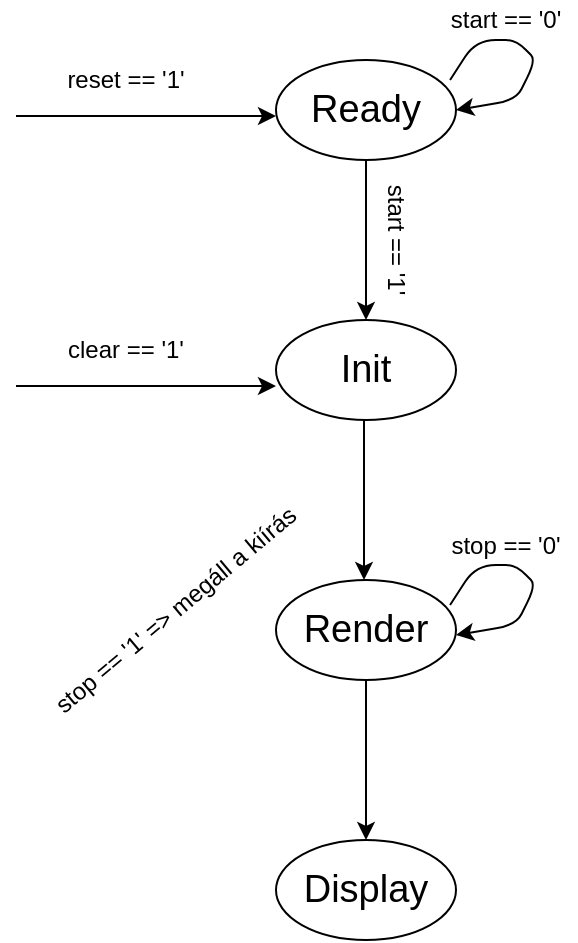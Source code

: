 <mxfile version="12.1.0" type="device" pages="1"><diagram id="BxAejCiINnSPBbR-vMhk" name="Page-1"><mxGraphModel dx="1422" dy="745" grid="1" gridSize="10" guides="1" tooltips="1" connect="1" arrows="1" fold="1" page="1" pageScale="1" pageWidth="850" pageHeight="1100" math="0" shadow="0"><root><mxCell id="0"/><mxCell id="1" parent="0"/><mxCell id="llm7Zs2EBHLkc7CMIG3Z-1" value="&lt;font style=&quot;font-size: 19px&quot;&gt;Ready&lt;/font&gt;" style="ellipse;whiteSpace=wrap;html=1;" vertex="1" parent="1"><mxGeometry x="250" y="150" width="90" height="50" as="geometry"/></mxCell><mxCell id="llm7Zs2EBHLkc7CMIG3Z-2" value="&lt;font style=&quot;font-size: 19px&quot;&gt;Init&lt;/font&gt;" style="ellipse;whiteSpace=wrap;html=1;" vertex="1" parent="1"><mxGeometry x="250" y="280" width="90" height="50" as="geometry"/></mxCell><mxCell id="llm7Zs2EBHLkc7CMIG3Z-3" value="&lt;font style=&quot;font-size: 19px&quot;&gt;Render&lt;/font&gt;" style="ellipse;whiteSpace=wrap;html=1;" vertex="1" parent="1"><mxGeometry x="250" y="410" width="90" height="50" as="geometry"/></mxCell><mxCell id="llm7Zs2EBHLkc7CMIG3Z-4" value="&lt;font style=&quot;font-size: 19px&quot;&gt;Display&lt;/font&gt;" style="ellipse;whiteSpace=wrap;html=1;" vertex="1" parent="1"><mxGeometry x="250" y="540" width="90" height="50" as="geometry"/></mxCell><mxCell id="llm7Zs2EBHLkc7CMIG3Z-5" value="" style="endArrow=classic;html=1;exitX=0.967;exitY=0.2;exitDx=0;exitDy=0;exitPerimeter=0;entryX=1;entryY=0.5;entryDx=0;entryDy=0;" edge="1" parent="1" source="llm7Zs2EBHLkc7CMIG3Z-1" target="llm7Zs2EBHLkc7CMIG3Z-1"><mxGeometry width="50" height="50" relative="1" as="geometry"><mxPoint x="360" y="160" as="sourcePoint"/><mxPoint x="430" y="130" as="targetPoint"/><Array as="points"><mxPoint x="350" y="140"/><mxPoint x="370" y="140"/><mxPoint x="380" y="150"/><mxPoint x="370" y="170"/></Array></mxGeometry></mxCell><mxCell id="llm7Zs2EBHLkc7CMIG3Z-6" value="start == '0'" style="text;html=1;strokeColor=none;fillColor=none;align=center;verticalAlign=middle;whiteSpace=wrap;rounded=0;" vertex="1" parent="1"><mxGeometry x="330" y="120" width="70" height="20" as="geometry"/></mxCell><mxCell id="llm7Zs2EBHLkc7CMIG3Z-7" value="" style="endArrow=classic;html=1;exitX=0.5;exitY=1;exitDx=0;exitDy=0;entryX=0.5;entryY=0;entryDx=0;entryDy=0;" edge="1" parent="1" source="llm7Zs2EBHLkc7CMIG3Z-1" target="llm7Zs2EBHLkc7CMIG3Z-2"><mxGeometry width="50" height="50" relative="1" as="geometry"><mxPoint x="490" y="330" as="sourcePoint"/><mxPoint x="490" y="400" as="targetPoint"/></mxGeometry></mxCell><mxCell id="llm7Zs2EBHLkc7CMIG3Z-8" value="start == '1'" style="text;html=1;strokeColor=none;fillColor=none;align=center;verticalAlign=middle;whiteSpace=wrap;rounded=0;rotation=90;direction=west;" vertex="1" parent="1"><mxGeometry x="280" y="230" width="60" height="20" as="geometry"/></mxCell><mxCell id="llm7Zs2EBHLkc7CMIG3Z-10" value="" style="endArrow=classic;html=1;exitX=0.5;exitY=1;exitDx=0;exitDy=0;entryX=0.5;entryY=0;entryDx=0;entryDy=0;" edge="1" parent="1"><mxGeometry width="50" height="50" relative="1" as="geometry"><mxPoint x="294" y="330" as="sourcePoint"/><mxPoint x="294" y="410" as="targetPoint"/></mxGeometry></mxCell><mxCell id="llm7Zs2EBHLkc7CMIG3Z-13" value="" style="endArrow=classic;html=1;exitX=0.5;exitY=1;exitDx=0;exitDy=0;entryX=0.5;entryY=0;entryDx=0;entryDy=0;" edge="1" parent="1"><mxGeometry width="50" height="50" relative="1" as="geometry"><mxPoint x="295" y="460" as="sourcePoint"/><mxPoint x="295" y="540" as="targetPoint"/></mxGeometry></mxCell><mxCell id="llm7Zs2EBHLkc7CMIG3Z-14" value="" style="endArrow=classic;html=1;entryX=0;entryY=0.66;entryDx=0;entryDy=0;entryPerimeter=0;" edge="1" parent="1" target="llm7Zs2EBHLkc7CMIG3Z-2"><mxGeometry width="50" height="50" relative="1" as="geometry"><mxPoint x="120" y="313" as="sourcePoint"/><mxPoint x="180" y="340" as="targetPoint"/></mxGeometry></mxCell><mxCell id="llm7Zs2EBHLkc7CMIG3Z-15" value="clear == '1'" style="text;html=1;strokeColor=none;fillColor=none;align=center;verticalAlign=middle;whiteSpace=wrap;rounded=0;" vertex="1" parent="1"><mxGeometry x="140" y="285" width="70" height="20" as="geometry"/></mxCell><mxCell id="llm7Zs2EBHLkc7CMIG3Z-17" value="" style="endArrow=classic;html=1;entryX=0;entryY=0.66;entryDx=0;entryDy=0;entryPerimeter=0;" edge="1" parent="1"><mxGeometry width="50" height="50" relative="1" as="geometry"><mxPoint x="120" y="178" as="sourcePoint"/><mxPoint x="250" y="178" as="targetPoint"/></mxGeometry></mxCell><mxCell id="llm7Zs2EBHLkc7CMIG3Z-18" value="reset == '1'" style="text;html=1;strokeColor=none;fillColor=none;align=center;verticalAlign=middle;whiteSpace=wrap;rounded=0;" vertex="1" parent="1"><mxGeometry x="140" y="150" width="70" height="20" as="geometry"/></mxCell><mxCell id="llm7Zs2EBHLkc7CMIG3Z-20" value="" style="endArrow=classic;html=1;exitX=0.967;exitY=0.2;exitDx=0;exitDy=0;exitPerimeter=0;entryX=1;entryY=0.5;entryDx=0;entryDy=0;" edge="1" parent="1"><mxGeometry width="50" height="50" relative="1" as="geometry"><mxPoint x="337.03" y="422.5" as="sourcePoint"/><mxPoint x="340" y="437.5" as="targetPoint"/><Array as="points"><mxPoint x="350" y="402.5"/><mxPoint x="370" y="402.5"/><mxPoint x="380" y="412.5"/><mxPoint x="370" y="432.5"/></Array></mxGeometry></mxCell><mxCell id="llm7Zs2EBHLkc7CMIG3Z-21" value="stop == '0'" style="text;html=1;strokeColor=none;fillColor=none;align=center;verticalAlign=middle;whiteSpace=wrap;rounded=0;" vertex="1" parent="1"><mxGeometry x="330" y="382.5" width="70" height="20" as="geometry"/></mxCell><mxCell id="llm7Zs2EBHLkc7CMIG3Z-22" value="stop == '1' =&amp;gt; megáll a kiírás" style="text;html=1;strokeColor=none;fillColor=none;align=center;verticalAlign=middle;whiteSpace=wrap;rounded=0;rotation=-40;" vertex="1" parent="1"><mxGeometry x="105" y="415" width="190" height="20" as="geometry"/></mxCell></root></mxGraphModel></diagram></mxfile>